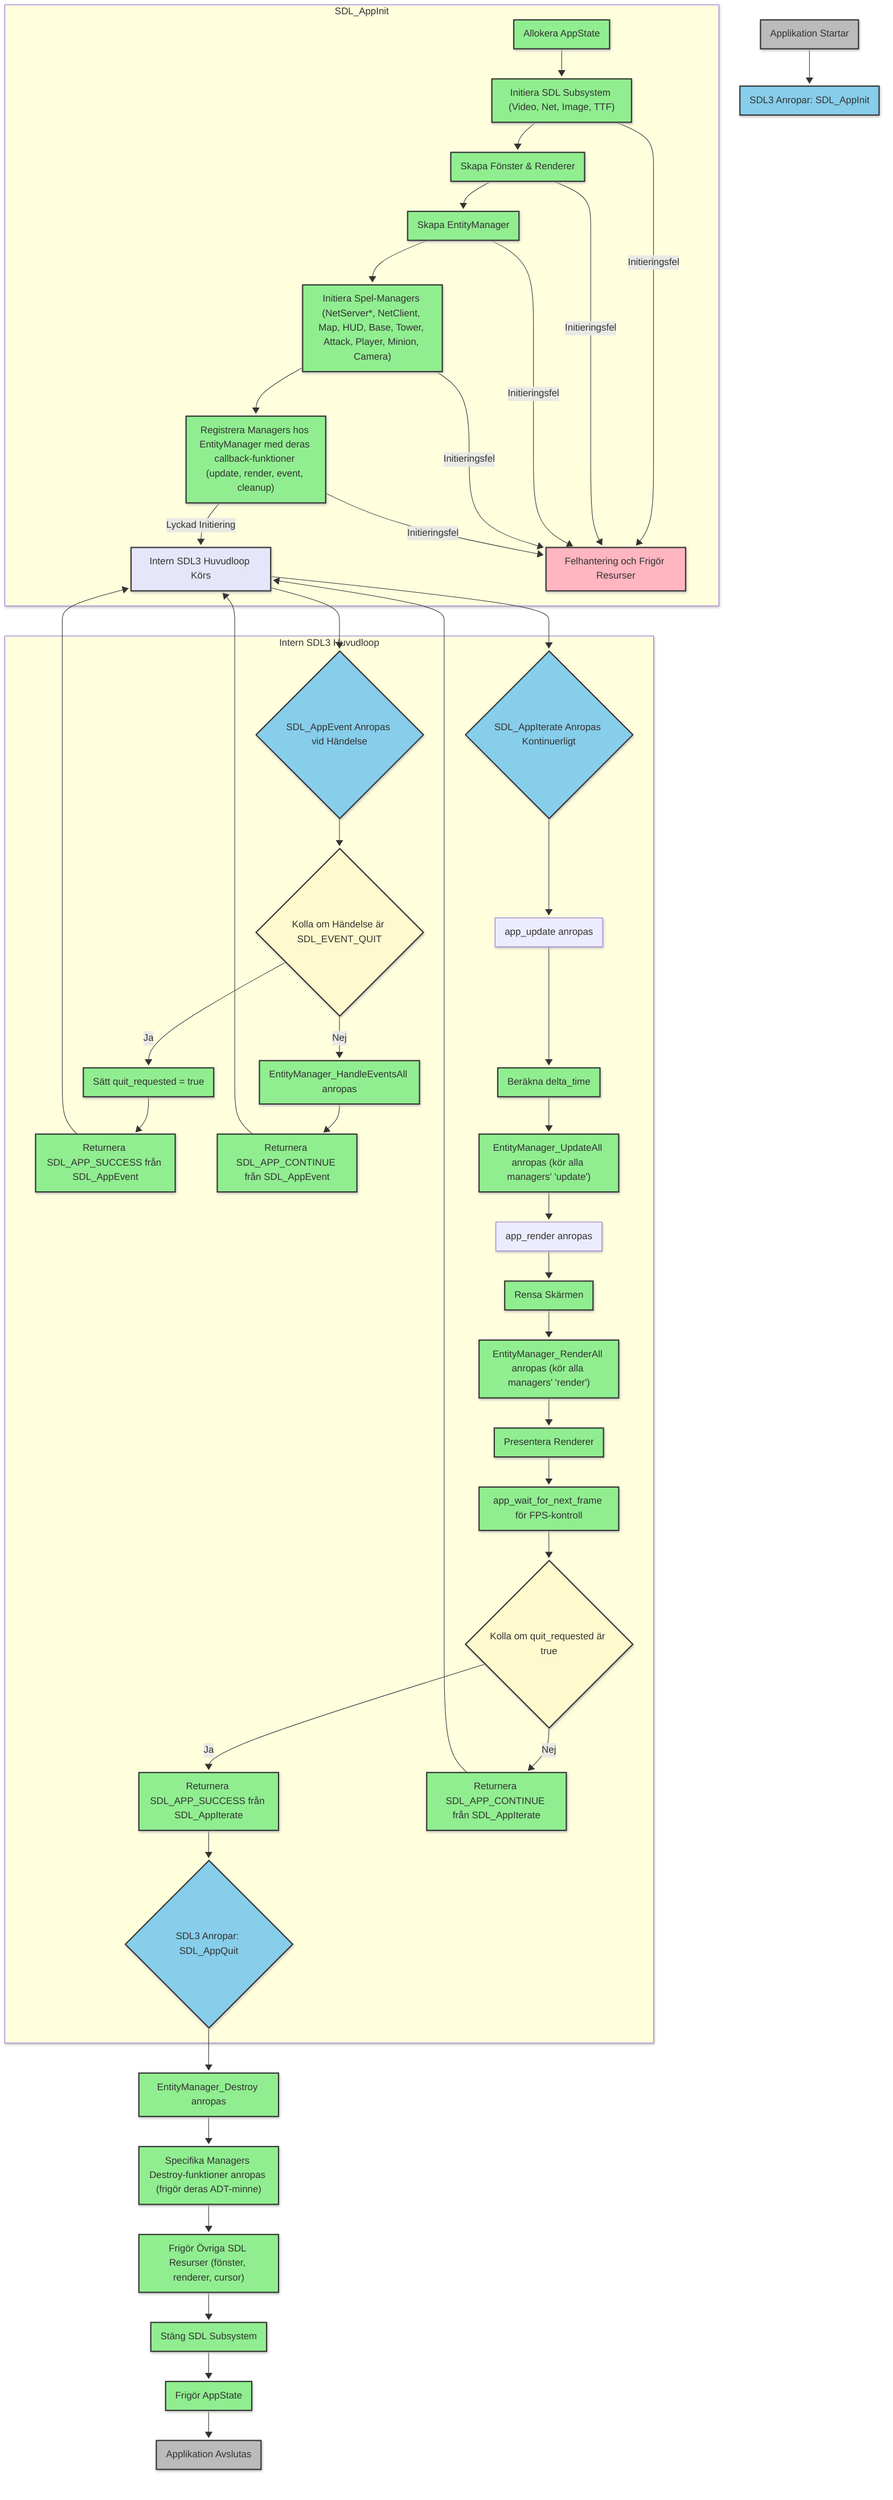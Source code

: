 ---
config:
  layout: dagre
  look: neo
  theme: mc
---
flowchart TD
 subgraph Initieringsfas["SDL_AppInit"]
    direction TB
        B1["Allokera AppState"]
        B2["Initiera SDL Subsystem (Video, Net, Image, TTF)"]
        B3["Skapa Fönster & Renderer"]
        B4["Skapa EntityManager"]
        B5["Initiera Spel-Managers (NetServer*, NetClient, Map, HUD, Base, Tower, Attack, Player, Minion, Camera)"]
        B6["Registrera Managers hos EntityManager med deras callback-funktioner (update, render, event, cleanup)"]
        D["Intern SDL3 Huvudloop Körs"]
        F["Felhantering och Frigör Resurser"]
  end
 subgraph Huvudloop["Intern SDL3 Huvudloop"]
    direction TB
        D_Event{"SDL_AppEvent Anropas vid Händelse"}
        D_Event_Quit{"Kolla om Händelse är SDL_EVENT_QUIT"}
        Request_Quit["Sätt quit_requested = true"]
        D_Return_Event["Returnera SDL_APP_SUCCESS från SDL_AppEvent"]
        D_Event_Mgr["EntityManager_HandleEventsAll anropas"]
        D_Return_Event_Cont["Returnera SDL_APP_CONTINUE från SDL_AppEvent"]
        D_Iterate{"SDL_AppIterate Anropas Kontinuerligt"}
        D_Iterate_Update["app_update anropas"]
        D_Update_DeltaTime["Beräkna delta_time"]
        D_Update_Mgr@{ label: "EntityManager_UpdateAll anropas (kör alla managers' 'update')" }
        D_Iterate_Render["app_render anropas"]
        D_Render_Clear["Rensa Skärmen"]
        D_Render_Mgr@{ label: "EntityManager_RenderAll anropas (kör alla managers' 'render')" }
        D_Render_Present["Presentera Renderer"]
        D_Iterate_Wait["app_wait_for_next_frame för FPS-kontroll"]
        D_Iterate_QuitCheck{"Kolla om quit_requested är true"}
        D_Return_Iterate_Success["Returnera SDL_APP_SUCCESS från SDL_AppIterate"]
        D_Return_Iterate_Cont["Returnera SDL_APP_CONTINUE från SDL_AppIterate"]
        G{"SDL3 Anropar: SDL_AppQuit"}
  end
    A["Applikation Startar"] --> B["SDL3 Anropar: SDL_AppInit"]
    B1 --> B2
    B2 --> B3
    B3 --> B4
    B4 --> B5
    B5 --> B6
    B6 -- Lyckad Initiering --> D
    B2 -- Initieringsfel --> F
    B3 -- Initieringsfel --> F
    B4 -- Initieringsfel --> F
    B5 -- Initieringsfel --> F
    B6 -- Initieringsfel --> F
    D --> D_Event & D_Iterate
    D_Event --> D_Event_Quit
    D_Event_Quit -- Ja --> Request_Quit
    Request_Quit --> D_Return_Event
    D_Event_Quit -- Nej --> D_Event_Mgr
    D_Event_Mgr --> D_Return_Event_Cont
    D_Return_Event --> D
    D_Return_Event_Cont --> D
    D_Iterate --> D_Iterate_Update
    D_Iterate_Update --> D_Update_DeltaTime
    D_Update_DeltaTime --> D_Update_Mgr
    D_Update_Mgr --> D_Iterate_Render
    D_Iterate_Render --> D_Render_Clear
    D_Render_Clear --> D_Render_Mgr
    D_Render_Mgr --> D_Render_Present
    D_Render_Present --> D_Iterate_Wait
    D_Iterate_Wait --> D_Iterate_QuitCheck
    D_Iterate_QuitCheck -- Ja --> D_Return_Iterate_Success
    D_Iterate_QuitCheck -- Nej --> D_Return_Iterate_Cont
    D_Return_Iterate_Success --> G
    D_Return_Iterate_Cont --> D
    G --> G0["EntityManager_Destroy anropas"]
    G0 --> G1["Specifika Managers Destroy-funktioner anropas (frigör deras ADT-minne)"]
    G1 --> G2["Frigör Övriga SDL Resurser (fönster, renderer, cursor)"]
    G2 --> G3["Stäng SDL Subsystem"]
    G3 --> G4["Frigör AppState"]
    G4 --> H["Applikation Avslutas"]
    D_Update_Mgr@{ shape: rect}
    D_Render_Mgr@{ shape: rect}
     B1:::gameLogicBlock
     B2:::gameLogicBlock
     B3:::gameLogicBlock
     B4:::gameLogicBlock
     B5:::gameLogicBlock
     B6:::gameLogicBlock
     D:::mainLoopControl
     F:::errorState
     D_Event:::sdlCallback
     D_Event_Quit:::decision
     Request_Quit:::gameLogicBlock
     D_Return_Event:::gameLogicBlock
     D_Event_Mgr:::gameLogicBlock
     D_Return_Event_Cont:::gameLogicBlock
     D_Iterate:::sdlCallback
     D_Update_DeltaTime:::gameLogicBlock
     D_Update_Mgr:::gameLogicBlock
     D_Render_Clear:::gameLogicBlock
     D_Render_Mgr:::gameLogicBlock
     D_Render_Present:::gameLogicBlock
     D_Iterate_Wait:::gameLogicBlock
     D_Iterate_QuitCheck:::decision
     D_Return_Iterate_Success:::gameLogicBlock
     D_Return_Iterate_Cont:::gameLogicBlock
     G:::sdlCallback
     A:::startEnd
     B:::sdlCallback
     G0:::gameLogicBlock
     G1:::gameLogicBlock
     G2:::gameLogicBlock
     G3:::gameLogicBlock
     G4:::gameLogicBlock
     H:::startEnd
    classDef startEnd fill:#bbb,stroke:#333,stroke-width:2px,color:#333
    classDef sdlCallback fill:#87CEEB,stroke:#333,stroke-width:2px,color:#333
    classDef gameLogicBlock fill:#90EE90,stroke:#333,stroke-width:2px,color:#333
    classDef errorState fill:#FFB6C1,stroke:#333,stroke-width:2px,color:#333
    classDef mainLoopControl fill:#E6E6FA,stroke:#333,stroke-width:2px,color:#333
    classDef decision fill:#FFFACD,stroke:#333,stroke-width:2px,color:#333